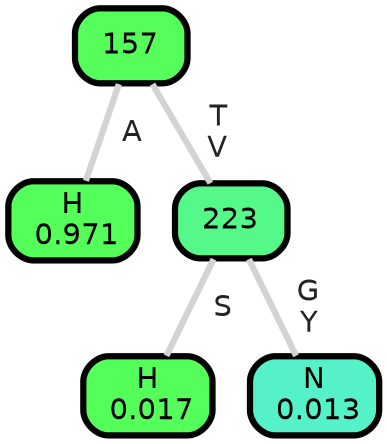 graph Tree {
node [shape=box, style="filled, rounded",color="black",penwidth="3",fontcolor="black",                 fontname=helvetica] ;
graph [ranksep="0 equally", splines=straight,                 bgcolor=transparent, dpi=200] ;
edge [fontname=helvetica, fontweight=bold,fontcolor=grey14,color=lightgray] ;
0 [label="H
 0.971", fillcolor="#55ff5a"] ;
1 [label="157", fillcolor="#55fe5b"] ;
2 [label="H
 0.017", fillcolor="#55ff5a"] ;
3 [label="223", fillcolor="#55f989"] ;
4 [label="N
 0.013", fillcolor="#55f1c8"] ;
1 -- 0 [label=" A",penwidth=3] ;
1 -- 3 [label=" T\n V",penwidth=3] ;
3 -- 2 [label=" S",penwidth=3] ;
3 -- 4 [label=" G\n Y",penwidth=3] ;
{rank = same;}}
